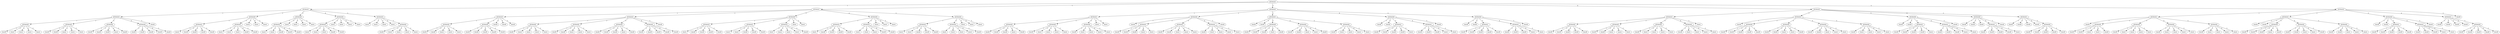 digraph {
	1 [label=attribute2]
	1 -> 2 [label=1]
	2 [label=attribute1]
	2 -> 3 [label=1]
	3 [label=attribute3]
	3 -> 4 [label=1]
	4 [label=attribute0]
	4 -> 5 [label=1]
	5 [label=classB]
	4 -> 6 [label=2]
	6 [label=classL]
	4 -> 7 [label=3]
	7 [label=classL]
	4 -> 8 [label=4]
	8 [label=classL]
	4 -> 9 [label=5]
	9 [label=classL]
	3 -> 10 [label=2]
	10 [label=attribute0]
	10 -> 11 [label=1]
	11 [label=classR]
	10 -> 12 [label=2]
	12 [label=classB]
	10 -> 13 [label=3]
	13 [label=classL]
	10 -> 14 [label=4]
	14 [label=classL]
	10 -> 15 [label=5]
	15 [label=classL]
	3 -> 16 [label=3]
	16 [label=attribute0]
	16 -> 17 [label=1]
	17 [label=classR]
	16 -> 18 [label=2]
	18 [label=classR]
	16 -> 19 [label=3]
	19 [label=classB]
	16 -> 20 [label=4]
	20 [label=classL]
	16 -> 21 [label=5]
	21 [label=classR]
	3 -> 22 [label=4]
	22 [label=attribute0]
	22 -> 23 [label=1]
	23 [label=classR]
	22 -> 24 [label=2]
	24 [label=classR]
	22 -> 25 [label=3]
	25 [label=classR]
	22 -> 26 [label=4]
	26 [label=classB]
	22 -> 27 [label=5]
	27 [label=classR]
	3 -> 28 [label=5]
	28 [label=classR]
	2 -> 29 [label=2]
	29 [label=attribute0]
	29 -> 30 [label=1]
	30 [label=attribute3]
	30 -> 31 [label=1]
	31 [label=classL]
	30 -> 32 [label=2]
	32 [label=classB]
	30 -> 33 [label=3]
	33 [label=classR]
	30 -> 34 [label=4]
	34 [label=classR]
	30 -> 35 [label=5]
	35 [label=classR]
	29 -> 36 [label=2]
	36 [label=attribute3]
	36 -> 37 [label=1]
	37 [label=classL]
	36 -> 38 [label=2]
	38 [label=classL]
	36 -> 39 [label=3]
	39 [label=classL]
	36 -> 40 [label=4]
	40 [label=classB]
	36 -> 41 [label=5]
	41 [label=classR]
	29 -> 42 [label=3]
	42 [label=classL]
	29 -> 43 [label=4]
	43 [label=classL]
	29 -> 44 [label=5]
	44 [label=classL]
	2 -> 45 [label=3]
	45 [label=attribute0]
	45 -> 46 [label=1]
	46 [label=attribute3]
	46 -> 47 [label=1]
	47 [label=classL]
	46 -> 48 [label=2]
	48 [label=classL]
	46 -> 49 [label=3]
	49 [label=classB]
	46 -> 50 [label=4]
	50 [label=classR]
	46 -> 51 [label=5]
	51 [label=classR]
	45 -> 52 [label=2]
	52 [label=classL]
	45 -> 53 [label=3]
	53 [label=classL]
	45 -> 54 [label=4]
	54 [label=classL]
	45 -> 55 [label=5]
	55 [label=classL]
	2 -> 56 [label=4]
	56 [label=attribute0]
	56 -> 57 [label=1]
	57 [label=attribute3]
	57 -> 58 [label=1]
	58 [label=classL]
	57 -> 59 [label=2]
	59 [label=classL]
	57 -> 60 [label=3]
	60 [label=classL]
	57 -> 61 [label=4]
	61 [label=classB]
	57 -> 62 [label=5]
	62 [label=classR]
	56 -> 63 [label=2]
	63 [label=classL]
	56 -> 64 [label=3]
	64 [label=classL]
	56 -> 65 [label=4]
	65 [label=classL]
	56 -> 66 [label=5]
	66 [label=classL]
	2 -> 67 [label=5]
	67 [label=attribute3]
	67 -> 68 [label=1]
	68 [label=classL]
	67 -> 69 [label=2]
	69 [label=classL]
	67 -> 70 [label=3]
	70 [label=classL]
	67 -> 71 [label=4]
	71 [label=classL]
	67 -> 72 [label=5]
	72 [label=attribute0]
	72 -> 73 [label=1]
	73 [label=classB]
	72 -> 74 [label=2]
	74 [label=classL]
	72 -> 75 [label=3]
	75 [label=classL]
	72 -> 76 [label=4]
	76 [label=classL]
	72 -> 77 [label=5]
	77 [label=classL]
	1 -> 78 [label=2]
	78 [label=attribute1]
	78 -> 79 [label=1]
	79 [label=attribute3]
	79 -> 80 [label=1]
	80 [label=attribute0]
	80 -> 81 [label=1]
	81 [label=classR]
	80 -> 82 [label=2]
	82 [label=classB]
	80 -> 83 [label=3]
	83 [label=classL]
	80 -> 84 [label=4]
	84 [label=classL]
	80 -> 85 [label=5]
	85 [label=classL]
	79 -> 86 [label=2]
	86 [label=attribute0]
	86 -> 87 [label=1]
	87 [label=classR]
	86 -> 88 [label=2]
	88 [label=classR]
	86 -> 89 [label=3]
	89 [label=classR]
	86 -> 90 [label=4]
	90 [label=classB]
	86 -> 91 [label=5]
	91 [label=classR]
	79 -> 92 [label=3]
	92 [label=classR]
	79 -> 93 [label=4]
	93 [label=classR]
	79 -> 94 [label=5]
	94 [label=classR]
	78 -> 95 [label=2]
	95 [label=attribute3]
	95 -> 96 [label=1]
	96 [label=attribute0]
	96 -> 97 [label=1]
	97 [label=classB]
	96 -> 98 [label=2]
	98 [label=classL]
	96 -> 99 [label=3]
	99 [label=classL]
	96 -> 100 [label=4]
	100 [label=classL]
	96 -> 101 [label=5]
	101 [label=classL]
	95 -> 102 [label=2]
	102 [label=attribute0]
	102 -> 103 [label=1]
	103 [label=classR]
	102 -> 104 [label=2]
	104 [label=classB]
	102 -> 105 [label=3]
	105 [label=classL]
	102 -> 106 [label=4]
	106 [label=classL]
	102 -> 107 [label=5]
	107 [label=classL]
	95 -> 108 [label=3]
	108 [label=attribute0]
	108 -> 109 [label=1]
	109 [label=classR]
	108 -> 110 [label=2]
	110 [label=classR]
	108 -> 111 [label=3]
	111 [label=classB]
	108 -> 112 [label=4]
	112 [label=classL]
	108 -> 113 [label=5]
	113 [label=classR]
	95 -> 114 [label=4]
	114 [label=attribute0]
	114 -> 115 [label=1]
	115 [label=classR]
	114 -> 116 [label=2]
	116 [label=classR]
	114 -> 117 [label=3]
	117 [label=classR]
	114 -> 118 [label=4]
	118 [label=classB]
	114 -> 119 [label=5]
	119 [label=classR]
	95 -> 120 [label=5]
	120 [label=classR]
	78 -> 121 [label=3]
	121 [label=attribute0]
	121 -> 122 [label=1]
	122 [label=attribute3]
	122 -> 123 [label=1]
	123 [label=classL]
	122 -> 124 [label=2]
	124 [label=classR]
	122 -> 125 [label=3]
	125 [label=classR]
	122 -> 126 [label=4]
	126 [label=classR]
	122 -> 127 [label=5]
	127 [label=classR]
	121 -> 128 [label=2]
	128 [label=attribute3]
	128 -> 129 [label=1]
	129 [label=classL]
	128 -> 130 [label=2]
	130 [label=classL]
	128 -> 131 [label=3]
	131 [label=classB]
	128 -> 132 [label=4]
	132 [label=classR]
	128 -> 133 [label=5]
	133 [label=classR]
	121 -> 134 [label=3]
	134 [label=attribute3]
	134 -> 135 [label=1]
	135 [label=classL]
	134 -> 136 [label=2]
	136 [label=classL]
	134 -> 137 [label=3]
	137 [label=classL]
	134 -> 138 [label=4]
	138 [label=classL]
	134 -> 139 [label=5]
	139 [label=classR]
	121 -> 140 [label=4]
	140 [label=classL]
	121 -> 141 [label=5]
	141 [label=classL]
	78 -> 142 [label=4]
	142 [label=attribute0]
	142 -> 143 [label=1]
	143 [label=attribute3]
	143 -> 144 [label=1]
	144 [label=classL]
	143 -> 145 [label=2]
	145 [label=classB]
	143 -> 146 [label=3]
	146 [label=classR]
	143 -> 147 [label=4]
	147 [label=classR]
	143 -> 148 [label=5]
	148 [label=classR]
	142 -> 149 [label=2]
	149 [label=attribute3]
	149 -> 150 [label=1]
	150 [label=classL]
	149 -> 151 [label=2]
	151 [label=classL]
	149 -> 152 [label=3]
	152 [label=classL]
	149 -> 153 [label=4]
	153 [label=classB]
	149 -> 154 [label=5]
	154 [label=classR]
	142 -> 155 [label=3]
	155 [label=classL]
	142 -> 156 [label=4]
	156 [label=classL]
	142 -> 157 [label=5]
	157 [label=classL]
	78 -> 158 [label=5]
	158 [label=attribute0]
	158 -> 159 [label=1]
	159 [label=attribute3]
	159 -> 160 [label=1]
	160 [label=classL]
	159 -> 161 [label=2]
	161 [label=classL]
	159 -> 162 [label=3]
	162 [label=classR]
	159 -> 163 [label=4]
	163 [label=classR]
	159 -> 164 [label=5]
	164 [label=classR]
	158 -> 165 [label=2]
	165 [label=attribute3]
	165 -> 166 [label=1]
	166 [label=classL]
	165 -> 167 [label=2]
	167 [label=classL]
	165 -> 168 [label=3]
	168 [label=classL]
	165 -> 169 [label=4]
	169 [label=classL]
	165 -> 170 [label=5]
	170 [label=classB]
	158 -> 171 [label=3]
	171 [label=classL]
	158 -> 172 [label=4]
	172 [label=classL]
	158 -> 173 [label=5]
	173 [label=classL]
	1 -> 174 [label=3]
	174 [label=attribute3]
	174 -> 175 [label=1]
	175 [label=attribute1]
	175 -> 176 [label=1]
	176 [label=attribute0]
	176 -> 177 [label=1]
	177 [label=classR]
	176 -> 178 [label=2]
	178 [label=classR]
	176 -> 179 [label=3]
	179 [label=classB]
	176 -> 180 [label=4]
	180 [label=classL]
	176 -> 181 [label=5]
	181 [label=classR]
	175 -> 182 [label=2]
	182 [label=attribute0]
	182 -> 183 [label=1]
	183 [label=classR]
	182 -> 184 [label=2]
	184 [label=classL]
	182 -> 185 [label=3]
	185 [label=classL]
	182 -> 186 [label=4]
	186 [label=classL]
	182 -> 187 [label=5]
	187 [label=classL]
	175 -> 188 [label=3]
	188 [label=attribute0]
	188 -> 189 [label=1]
	189 [label=classB]
	188 -> 190 [label=2]
	190 [label=classL]
	188 -> 191 [label=3]
	191 [label=classL]
	188 -> 192 [label=4]
	192 [label=classL]
	188 -> 193 [label=5]
	193 [label=classL]
	175 -> 194 [label=4]
	194 [label=classL]
	175 -> 195 [label=5]
	195 [label=classL]
	174 -> 196 [label=2]
	196 [label=attribute0]
	196 -> 197 [label=1]
	197 [label=classR]
	196 -> 198 [label=2]
	198 [label=attribute1]
	198 -> 199 [label=1]
	199 [label=classR]
	198 -> 200 [label=2]
	200 [label=classR]
	198 -> 201 [label=3]
	201 [label=classB]
	198 -> 202 [label=4]
	202 [label=classL]
	198 -> 203 [label=5]
	203 [label=classL]
	196 -> 204 [label=3]
	204 [label=attribute1]
	204 -> 205 [label=1]
	205 [label=classR]
	204 -> 206 [label=2]
	206 [label=classB]
	204 -> 207 [label=3]
	207 [label=classL]
	204 -> 208 [label=4]
	208 [label=classL]
	204 -> 209 [label=5]
	209 [label=classL]
	196 -> 210 [label=4]
	210 [label=attribute1]
	210 -> 211 [label=1]
	211 [label=classR]
	210 -> 212 [label=2]
	212 [label=classL]
	210 -> 213 [label=3]
	213 [label=classL]
	210 -> 214 [label=4]
	214 [label=classL]
	210 -> 215 [label=5]
	215 [label=classL]
	196 -> 216 [label=5]
	216 [label=classR]
	174 -> 217 [label=3]
	217 [label=attribute1]
	217 -> 218 [label=1]
	218 [label=classR]
	217 -> 219 [label=2]
	219 [label=classR]
	217 -> 220 [label=3]
	220 [label=attribute0]
	220 -> 221 [label=1]
	221 [label=classR]
	220 -> 222 [label=2]
	222 [label=classR]
	220 -> 223 [label=3]
	223 [label=classB]
	220 -> 224 [label=4]
	224 [label=classL]
	220 -> 225 [label=5]
	225 [label=classR]
	217 -> 226 [label=4]
	226 [label=attribute0]
	226 -> 227 [label=1]
	227 [label=classR]
	226 -> 228 [label=2]
	228 [label=classR]
	226 -> 229 [label=3]
	229 [label=classL]
	226 -> 230 [label=4]
	230 [label=classL]
	226 -> 231 [label=5]
	231 [label=classR]
	217 -> 232 [label=5]
	232 [label=attribute0]
	232 -> 233 [label=1]
	233 [label=classR]
	232 -> 234 [label=2]
	234 [label=classL]
	232 -> 235 [label=3]
	235 [label=classL]
	232 -> 236 [label=4]
	236 [label=classL]
	232 -> 237 [label=5]
	237 [label=classL]
	174 -> 238 [label=4]
	238 [label=attribute0]
	238 -> 239 [label=1]
	239 [label=classR]
	238 -> 240 [label=2]
	240 [label=classR]
	238 -> 241 [label=3]
	241 [label=attribute1]
	241 -> 242 [label=1]
	242 [label=classR]
	241 -> 243 [label=2]
	243 [label=classR]
	241 -> 244 [label=3]
	244 [label=classR]
	241 -> 245 [label=4]
	245 [label=classB]
	241 -> 246 [label=5]
	246 [label=classL]
	238 -> 247 [label=4]
	247 [label=attribute1]
	247 -> 248 [label=1]
	248 [label=classR]
	247 -> 249 [label=2]
	249 [label=classR]
	247 -> 250 [label=3]
	250 [label=classB]
	247 -> 251 [label=4]
	251 [label=classL]
	247 -> 252 [label=5]
	252 [label=classL]
	238 -> 253 [label=5]
	253 [label=classR]
	174 -> 254 [label=5]
	254 [label=attribute0]
	254 -> 255 [label=1]
	255 [label=classR]
	254 -> 256 [label=2]
	256 [label=classR]
	254 -> 257 [label=3]
	257 [label=attribute1]
	257 -> 258 [label=1]
	258 [label=classR]
	257 -> 259 [label=2]
	259 [label=classR]
	257 -> 260 [label=3]
	260 [label=classR]
	257 -> 261 [label=4]
	261 [label=classR]
	257 -> 262 [label=5]
	262 [label=classB]
	254 -> 263 [label=4]
	263 [label=attribute1]
	263 -> 264 [label=1]
	264 [label=classR]
	263 -> 265 [label=2]
	265 [label=classR]
	263 -> 266 [label=3]
	266 [label=classR]
	263 -> 267 [label=4]
	267 [label=classL]
	263 -> 268 [label=5]
	268 [label=classL]
	254 -> 269 [label=5]
	269 [label=classR]
	1 -> 270 [label=4]
	270 [label=attribute3]
	270 -> 271 [label=1]
	271 [label=attribute1]
	271 -> 272 [label=1]
	272 [label=attribute0]
	272 -> 273 [label=1]
	273 [label=classR]
	272 -> 274 [label=2]
	274 [label=classR]
	272 -> 275 [label=3]
	275 [label=classR]
	272 -> 276 [label=4]
	276 [label=classB]
	272 -> 277 [label=5]
	277 [label=classR]
	271 -> 278 [label=2]
	278 [label=attribute0]
	278 -> 279 [label=1]
	279 [label=classR]
	278 -> 280 [label=2]
	280 [label=classB]
	278 -> 281 [label=3]
	281 [label=classL]
	278 -> 282 [label=4]
	282 [label=classL]
	278 -> 283 [label=5]
	283 [label=classL]
	271 -> 284 [label=3]
	284 [label=attribute0]
	284 -> 285 [label=1]
	285 [label=classR]
	284 -> 286 [label=2]
	286 [label=classL]
	284 -> 287 [label=3]
	287 [label=classL]
	284 -> 288 [label=4]
	288 [label=classL]
	284 -> 289 [label=5]
	289 [label=classL]
	271 -> 290 [label=4]
	290 [label=attribute0]
	290 -> 291 [label=1]
	291 [label=classB]
	290 -> 292 [label=2]
	292 [label=classL]
	290 -> 293 [label=3]
	293 [label=classL]
	290 -> 294 [label=4]
	294 [label=classL]
	290 -> 295 [label=5]
	295 [label=classL]
	271 -> 296 [label=5]
	296 [label=classL]
	270 -> 297 [label=2]
	297 [label=attribute1]
	297 -> 298 [label=1]
	298 [label=classR]
	297 -> 299 [label=2]
	299 [label=attribute0]
	299 -> 300 [label=1]
	300 [label=classR]
	299 -> 301 [label=2]
	301 [label=classR]
	299 -> 302 [label=3]
	302 [label=classR]
	299 -> 303 [label=4]
	303 [label=classB]
	299 -> 304 [label=5]
	304 [label=classR]
	297 -> 305 [label=3]
	305 [label=attribute0]
	305 -> 306 [label=1]
	306 [label=classR]
	305 -> 307 [label=2]
	307 [label=classR]
	305 -> 308 [label=3]
	308 [label=classL]
	305 -> 309 [label=4]
	309 [label=classL]
	305 -> 310 [label=5]
	310 [label=classR]
	297 -> 311 [label=4]
	311 [label=attribute0]
	311 -> 312 [label=1]
	312 [label=classR]
	311 -> 313 [label=2]
	313 [label=classB]
	311 -> 314 [label=3]
	314 [label=classL]
	311 -> 315 [label=4]
	315 [label=classL]
	311 -> 316 [label=5]
	316 [label=classL]
	297 -> 317 [label=5]
	317 [label=attribute0]
	317 -> 318 [label=1]
	318 [label=classR]
	317 -> 319 [label=2]
	319 [label=classL]
	317 -> 320 [label=3]
	320 [label=classL]
	317 -> 321 [label=4]
	321 [label=classL]
	317 -> 322 [label=5]
	322 [label=classL]
	270 -> 323 [label=3]
	323 [label=attribute0]
	323 -> 324 [label=1]
	324 [label=classR]
	323 -> 325 [label=2]
	325 [label=classR]
	323 -> 326 [label=3]
	326 [label=attribute1]
	326 -> 327 [label=1]
	327 [label=classR]
	326 -> 328 [label=2]
	328 [label=classR]
	326 -> 329 [label=3]
	329 [label=classR]
	326 -> 330 [label=4]
	330 [label=classB]
	326 -> 331 [label=5]
	331 [label=classL]
	323 -> 332 [label=4]
	332 [label=attribute1]
	332 -> 333 [label=1]
	333 [label=classR]
	332 -> 334 [label=2]
	334 [label=classR]
	332 -> 335 [label=3]
	335 [label=classB]
	332 -> 336 [label=4]
	336 [label=classL]
	332 -> 337 [label=5]
	337 [label=classL]
	323 -> 338 [label=5]
	338 [label=classR]
	270 -> 339 [label=4]
	339 [label=attribute0]
	339 -> 340 [label=1]
	340 [label=classR]
	339 -> 341 [label=2]
	341 [label=classR]
	339 -> 342 [label=3]
	342 [label=classR]
	339 -> 343 [label=4]
	343 [label=attribute1]
	343 -> 344 [label=1]
	344 [label=classR]
	343 -> 345 [label=2]
	345 [label=classR]
	343 -> 346 [label=3]
	346 [label=classR]
	343 -> 347 [label=4]
	347 [label=classB]
	343 -> 348 [label=5]
	348 [label=classL]
	339 -> 349 [label=5]
	349 [label=classR]
	270 -> 350 [label=5]
	350 [label=attribute1]
	350 -> 351 [label=1]
	351 [label=classR]
	350 -> 352 [label=2]
	352 [label=classR]
	350 -> 353 [label=3]
	353 [label=classR]
	350 -> 354 [label=4]
	354 [label=classR]
	350 -> 355 [label=5]
	355 [label=attribute0]
	355 -> 356 [label=1]
	356 [label=classR]
	355 -> 357 [label=2]
	357 [label=classR]
	355 -> 358 [label=3]
	358 [label=classR]
	355 -> 359 [label=4]
	359 [label=classB]
	355 -> 360 [label=5]
	360 [label=classR]
	1 -> 361 [label=5]
	361 [label=attribute3]
	361 -> 362 [label=1]
	362 [label=attribute1]
	362 -> 363 [label=1]
	363 [label=classR]
	362 -> 364 [label=2]
	364 [label=attribute0]
	364 -> 365 [label=1]
	365 [label=classR]
	364 -> 366 [label=2]
	366 [label=classR]
	364 -> 367 [label=3]
	367 [label=classL]
	364 -> 368 [label=4]
	368 [label=classL]
	364 -> 369 [label=5]
	369 [label=classR]
	362 -> 370 [label=3]
	370 [label=attribute0]
	370 -> 371 [label=1]
	371 [label=classR]
	370 -> 372 [label=2]
	372 [label=classL]
	370 -> 373 [label=3]
	373 [label=classL]
	370 -> 374 [label=4]
	374 [label=classL]
	370 -> 375 [label=5]
	375 [label=classL]
	362 -> 376 [label=4]
	376 [label=attribute0]
	376 -> 377 [label=1]
	377 [label=classR]
	376 -> 378 [label=2]
	378 [label=classL]
	376 -> 379 [label=3]
	379 [label=classL]
	376 -> 380 [label=4]
	380 [label=classL]
	376 -> 381 [label=5]
	381 [label=classL]
	362 -> 382 [label=5]
	382 [label=attribute0]
	382 -> 383 [label=1]
	383 [label=classB]
	382 -> 384 [label=2]
	384 [label=classL]
	382 -> 385 [label=3]
	385 [label=classL]
	382 -> 386 [label=4]
	386 [label=classL]
	382 -> 387 [label=5]
	387 [label=classL]
	361 -> 388 [label=2]
	388 [label=attribute1]
	388 -> 389 [label=1]
	389 [label=classR]
	388 -> 390 [label=2]
	390 [label=classR]
	388 -> 391 [label=3]
	391 [label=attribute0]
	391 -> 392 [label=1]
	392 [label=classR]
	391 -> 393 [label=2]
	393 [label=classR]
	391 -> 394 [label=3]
	394 [label=classR]
	391 -> 395 [label=4]
	395 [label=classL]
	391 -> 396 [label=5]
	396 [label=classR]
	388 -> 397 [label=4]
	397 [label=attribute0]
	397 -> 398 [label=1]
	398 [label=classR]
	397 -> 399 [label=2]
	399 [label=classR]
	397 -> 400 [label=3]
	400 [label=classL]
	397 -> 401 [label=4]
	401 [label=classL]
	397 -> 402 [label=5]
	402 [label=classR]
	388 -> 403 [label=5]
	403 [label=attribute0]
	403 -> 404 [label=1]
	404 [label=classR]
	403 -> 405 [label=2]
	405 [label=classB]
	403 -> 406 [label=3]
	406 [label=classL]
	403 -> 407 [label=4]
	407 [label=classL]
	403 -> 408 [label=5]
	408 [label=classL]
	361 -> 409 [label=3]
	409 [label=attribute0]
	409 -> 410 [label=1]
	410 [label=classR]
	409 -> 411 [label=2]
	411 [label=classR]
	409 -> 412 [label=3]
	412 [label=attribute1]
	412 -> 413 [label=1]
	413 [label=classR]
	412 -> 414 [label=2]
	414 [label=classR]
	412 -> 415 [label=3]
	415 [label=classR]
	412 -> 416 [label=4]
	416 [label=classR]
	412 -> 417 [label=5]
	417 [label=classB]
	409 -> 418 [label=4]
	418 [label=attribute1]
	418 -> 419 [label=1]
	419 [label=classR]
	418 -> 420 [label=2]
	420 [label=classR]
	418 -> 421 [label=3]
	421 [label=classR]
	418 -> 422 [label=4]
	422 [label=classL]
	418 -> 423 [label=5]
	423 [label=classL]
	409 -> 424 [label=5]
	424 [label=classR]
	361 -> 425 [label=4]
	425 [label=attribute1]
	425 -> 426 [label=1]
	426 [label=classR]
	425 -> 427 [label=2]
	427 [label=classR]
	425 -> 428 [label=3]
	428 [label=classR]
	425 -> 429 [label=4]
	429 [label=classR]
	425 -> 430 [label=5]
	430 [label=attribute0]
	430 -> 431 [label=1]
	431 [label=classR]
	430 -> 432 [label=2]
	432 [label=classR]
	430 -> 433 [label=3]
	433 [label=classR]
	430 -> 434 [label=4]
	434 [label=classB]
	430 -> 435 [label=5]
	435 [label=classR]
	361 -> 436 [label=5]
	436 [label=classR]
}
